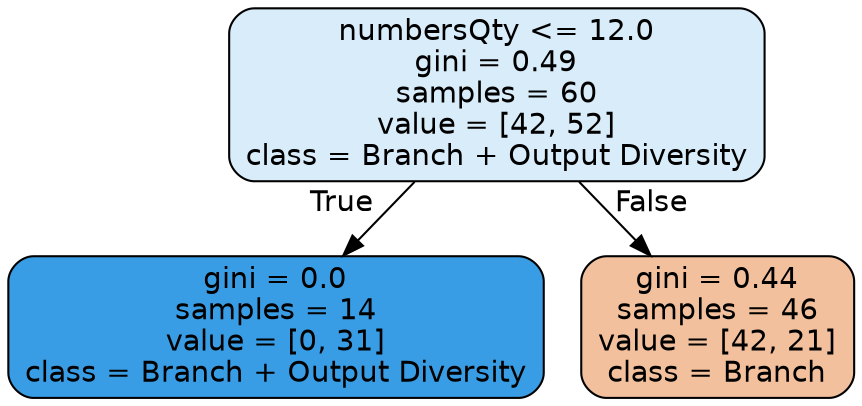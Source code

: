 digraph Tree {
node [shape=box, style="filled, rounded", color="black", fontname="helvetica"] ;
edge [fontname="helvetica"] ;
0 [label="numbersQty <= 12.0\ngini = 0.49\nsamples = 60\nvalue = [42, 52]\nclass = Branch + Output Diversity", fillcolor="#d9ecfa"] ;
1 [label="gini = 0.0\nsamples = 14\nvalue = [0, 31]\nclass = Branch + Output Diversity", fillcolor="#399de5"] ;
0 -> 1 [labeldistance=2.5, labelangle=45, headlabel="True"] ;
2 [label="gini = 0.44\nsamples = 46\nvalue = [42, 21]\nclass = Branch", fillcolor="#f2c09c"] ;
0 -> 2 [labeldistance=2.5, labelangle=-45, headlabel="False"] ;
}